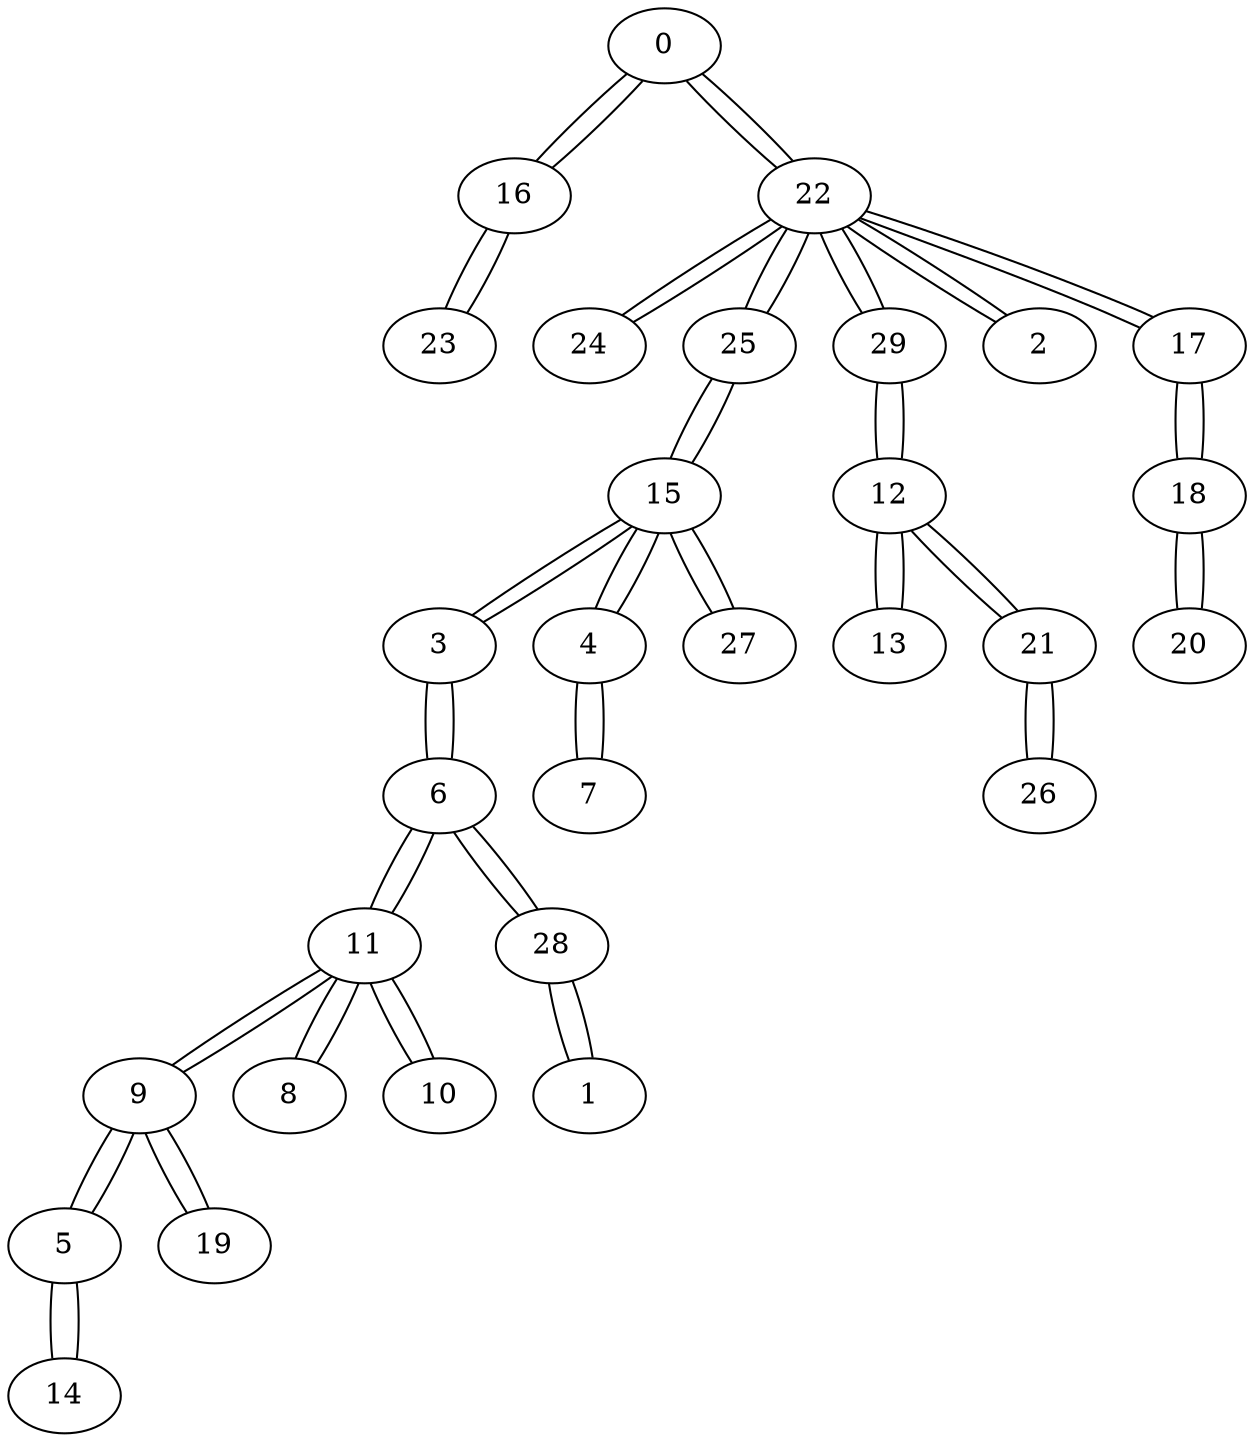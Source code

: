 graph {
0 -- 16 [ distancia=1 ]
0 -- 22 [ distancia=3 ]
16 -- 0 [ distancia=1 ]
16 -- 23 [ distancia=3 ]
22 -- 0 [ distancia=3 ]
22 -- 24 [ distancia=2 ]
22 -- 25 [ distancia=2 ]
22 -- 29 [ distancia=2 ]
22 -- 2 [ distancia=3 ]
22 -- 17 [ distancia=3 ]
24 -- 22 [ distancia=2 ]
25 -- 22 [ distancia=2 ]
25 -- 15 [ distancia=2 ]
29 -- 22 [ distancia=2 ]
29 -- 12 [ distancia=1 ]
12 -- 29 [ distancia=1 ]
12 -- 13 [ distancia=2 ]
12 -- 21 [ distancia=2 ]
15 -- 25 [ distancia=2 ]
15 -- 3 [ distancia=1 ]
15 -- 4 [ distancia=1 ]
15 -- 27 [ distancia=2 ]
3 -- 15 [ distancia=1 ]
3 -- 6 [ distancia=1 ]
4 -- 15 [ distancia=1 ]
4 -- 7 [ distancia=3 ]
6 -- 3 [ distancia=1 ]
6 -- 11 [ distancia=1 ]
6 -- 28 [ distancia=1 ]
11 -- 6 [ distancia=1 ]
11 -- 9 [ distancia=1 ]
11 -- 8 [ distancia=3 ]
11 -- 10 [ distancia=5 ]
28 -- 6 [ distancia=1 ]
28 -- 1 [ distancia=1 ]
9 -- 11 [ distancia=1 ]
9 -- 5 [ distancia=1 ]
9 -- 19 [ distancia=1 ]
1 -- 28 [ distancia=1 ]
5 -- 9 [ distancia=1 ]
5 -- 14 [ distancia=4 ]
19 -- 9 [ distancia=1 ]
13 -- 12 [ distancia=2 ]
21 -- 12 [ distancia=2 ]
21 -- 26 [ distancia=2 ]
27 -- 15 [ distancia=2 ]
26 -- 21 [ distancia=2 ]
23 -- 16 [ distancia=3 ]
2 -- 22 [ distancia=3 ]
17 -- 22 [ distancia=3 ]
17 -- 18 [ distancia=1 ]
18 -- 17 [ distancia=1 ]
18 -- 20 [ distancia=1 ]
20 -- 18 [ distancia=1 ]
7 -- 4 [ distancia=3 ]
8 -- 11 [ distancia=3 ]
14 -- 5 [ distancia=4 ]
10 -- 11 [ distancia=5 ]
}
